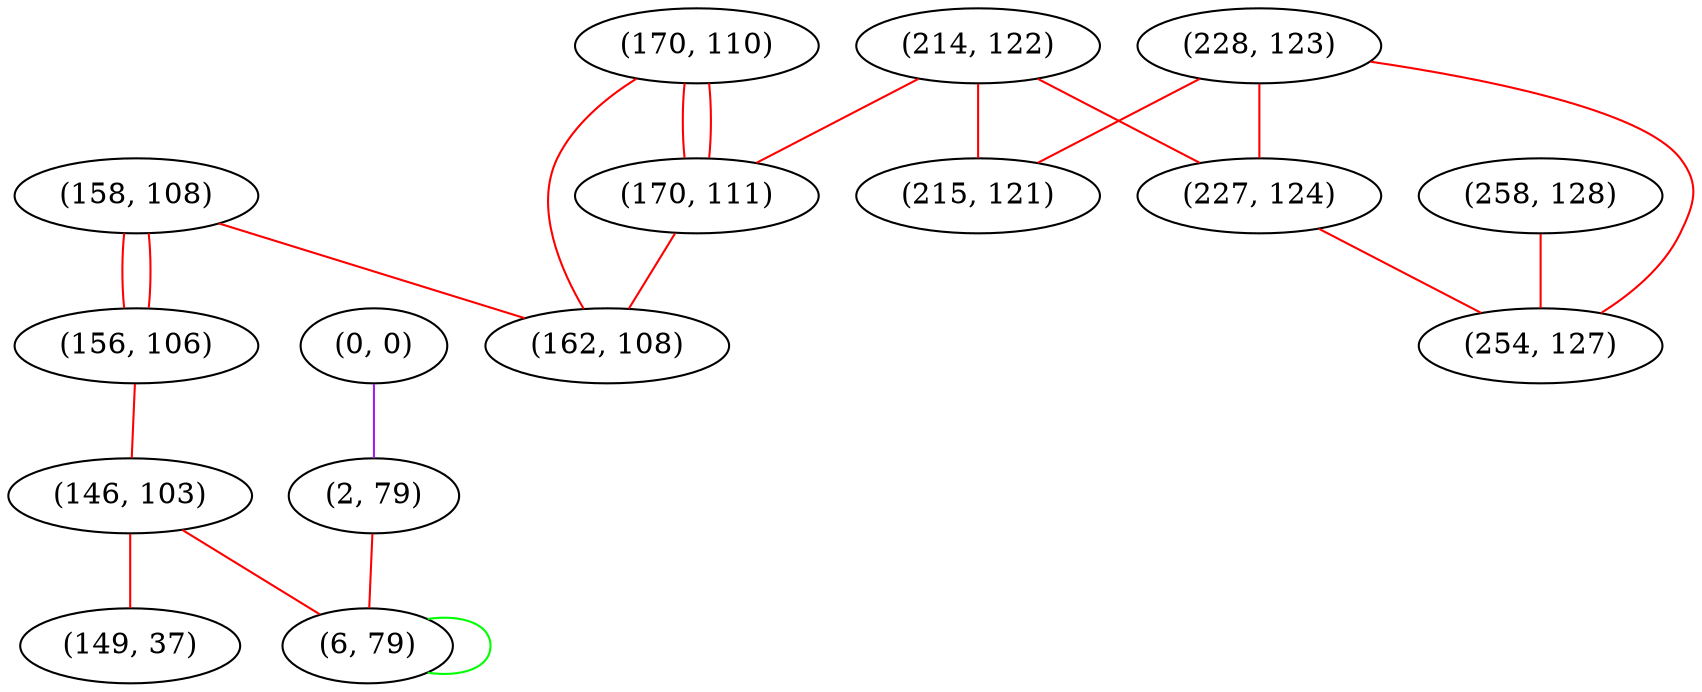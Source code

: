 graph "" {
"(158, 108)";
"(0, 0)";
"(156, 106)";
"(214, 122)";
"(228, 123)";
"(146, 103)";
"(258, 128)";
"(170, 110)";
"(227, 124)";
"(149, 37)";
"(170, 111)";
"(2, 79)";
"(254, 127)";
"(215, 121)";
"(6, 79)";
"(162, 108)";
"(158, 108)" -- "(156, 106)"  [color=red, key=0, weight=1];
"(158, 108)" -- "(156, 106)"  [color=red, key=1, weight=1];
"(158, 108)" -- "(162, 108)"  [color=red, key=0, weight=1];
"(0, 0)" -- "(2, 79)"  [color=purple, key=0, weight=4];
"(156, 106)" -- "(146, 103)"  [color=red, key=0, weight=1];
"(214, 122)" -- "(170, 111)"  [color=red, key=0, weight=1];
"(214, 122)" -- "(227, 124)"  [color=red, key=0, weight=1];
"(214, 122)" -- "(215, 121)"  [color=red, key=0, weight=1];
"(228, 123)" -- "(254, 127)"  [color=red, key=0, weight=1];
"(228, 123)" -- "(227, 124)"  [color=red, key=0, weight=1];
"(228, 123)" -- "(215, 121)"  [color=red, key=0, weight=1];
"(146, 103)" -- "(6, 79)"  [color=red, key=0, weight=1];
"(146, 103)" -- "(149, 37)"  [color=red, key=0, weight=1];
"(258, 128)" -- "(254, 127)"  [color=red, key=0, weight=1];
"(170, 110)" -- "(170, 111)"  [color=red, key=0, weight=1];
"(170, 110)" -- "(170, 111)"  [color=red, key=1, weight=1];
"(170, 110)" -- "(162, 108)"  [color=red, key=0, weight=1];
"(227, 124)" -- "(254, 127)"  [color=red, key=0, weight=1];
"(170, 111)" -- "(162, 108)"  [color=red, key=0, weight=1];
"(2, 79)" -- "(6, 79)"  [color=red, key=0, weight=1];
"(6, 79)" -- "(6, 79)"  [color=green, key=0, weight=2];
}
